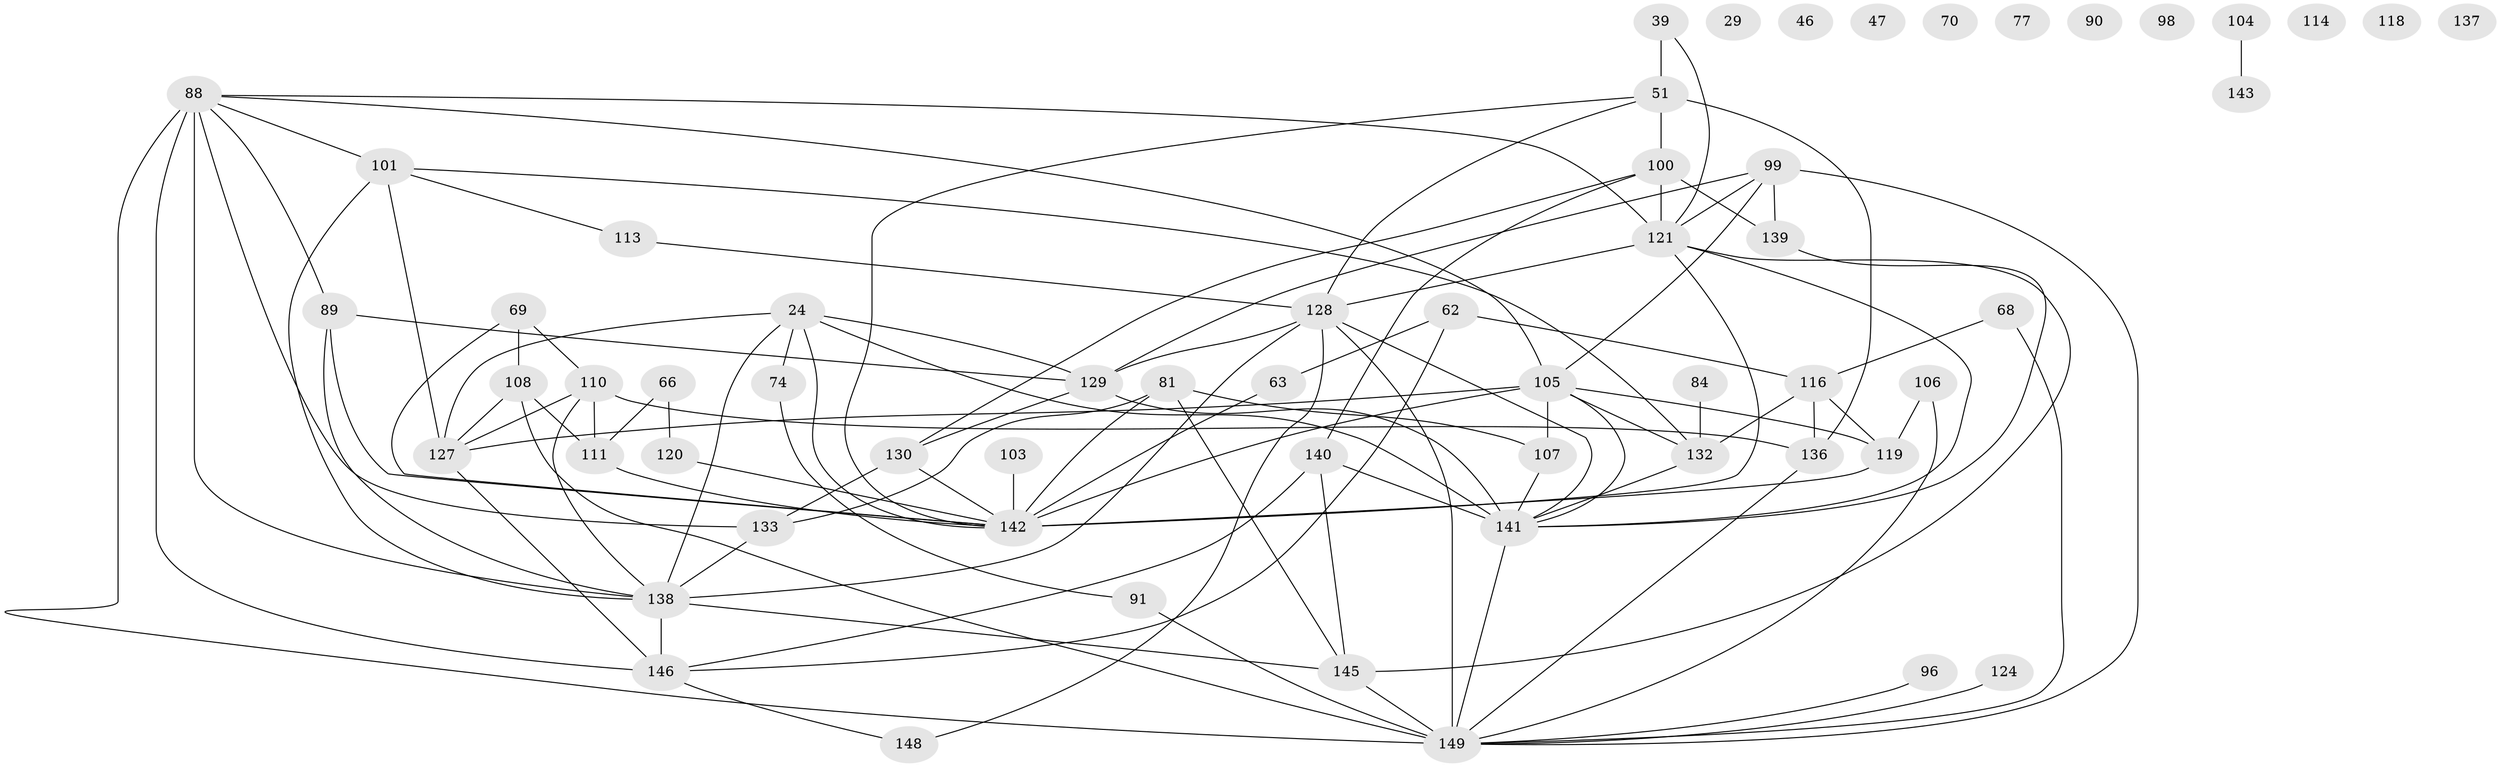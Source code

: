 // original degree distribution, {5: 0.14093959731543623, 2: 0.22818791946308725, 4: 0.2080536912751678, 1: 0.09395973154362416, 3: 0.21476510067114093, 7: 0.020134228187919462, 8: 0.006711409395973154, 0: 0.06711409395973154, 6: 0.020134228187919462}
// Generated by graph-tools (version 1.1) at 2025/43/03/04/25 21:43:04]
// undirected, 59 vertices, 107 edges
graph export_dot {
graph [start="1"]
  node [color=gray90,style=filled];
  24;
  29;
  39 [super="+27"];
  46;
  47;
  51 [super="+5"];
  62;
  63;
  66;
  68;
  69;
  70;
  74;
  77;
  81 [super="+60+65"];
  84;
  88 [super="+42+86+16"];
  89 [super="+14"];
  90;
  91;
  96;
  98;
  99;
  100 [super="+56"];
  101 [super="+57"];
  103;
  104;
  105 [super="+12+97"];
  106;
  107 [super="+85"];
  108 [super="+2"];
  110 [super="+1"];
  111;
  113;
  114;
  116 [super="+37"];
  118;
  119 [super="+43+67"];
  120;
  121 [super="+33+82+87"];
  124 [super="+9+22"];
  127 [super="+10+75+117"];
  128 [super="+25+52+112"];
  129 [super="+23+79"];
  130 [super="+64"];
  132 [super="+53"];
  133 [super="+11+59"];
  136 [super="+8"];
  137;
  138 [super="+94+125"];
  139 [super="+134+126"];
  140 [super="+83"];
  141 [super="+122+123+93"];
  142 [super="+58+135+102"];
  143;
  145;
  146 [super="+54+109"];
  148;
  149 [super="+147+73+144"];
  24 -- 74;
  24 -- 127 [weight=2];
  24 -- 129;
  24 -- 142;
  24 -- 138;
  24 -- 141 [weight=2];
  39 -- 51 [weight=2];
  39 -- 121;
  51 -- 136;
  51 -- 128;
  51 -- 100 [weight=2];
  51 -- 142;
  62 -- 63;
  62 -- 116 [weight=2];
  62 -- 146;
  63 -- 142;
  66 -- 111;
  66 -- 120;
  68 -- 116;
  68 -- 149;
  69 -- 108 [weight=2];
  69 -- 110;
  69 -- 142 [weight=2];
  74 -- 91;
  81 -- 145 [weight=2];
  81 -- 133;
  81 -- 107;
  81 -- 142 [weight=3];
  84 -- 132;
  88 -- 101;
  88 -- 133;
  88 -- 149 [weight=5];
  88 -- 105 [weight=2];
  88 -- 121;
  88 -- 138;
  88 -- 146;
  88 -- 89;
  89 -- 138;
  89 -- 129;
  89 -- 142;
  91 -- 149;
  96 -- 149;
  99 -- 105;
  99 -- 129;
  99 -- 121;
  99 -- 139;
  99 -- 149;
  100 -- 140;
  100 -- 121 [weight=2];
  100 -- 130;
  100 -- 139;
  101 -- 132;
  101 -- 127;
  101 -- 113;
  101 -- 138;
  103 -- 142;
  104 -- 143;
  105 -- 132;
  105 -- 107 [weight=2];
  105 -- 127 [weight=2];
  105 -- 119;
  105 -- 142;
  105 -- 141;
  106 -- 119;
  106 -- 149;
  107 -- 141;
  108 -- 111;
  108 -- 149;
  108 -- 127;
  110 -- 136;
  110 -- 111;
  110 -- 127;
  110 -- 138;
  111 -- 142;
  113 -- 128;
  116 -- 136;
  116 -- 119;
  116 -- 132;
  119 -- 142;
  120 -- 142;
  121 -- 145;
  121 -- 128;
  121 -- 141 [weight=2];
  121 -- 142 [weight=2];
  124 -- 149;
  127 -- 146;
  128 -- 138 [weight=3];
  128 -- 129 [weight=3];
  128 -- 148;
  128 -- 141;
  128 -- 149;
  129 -- 130 [weight=2];
  129 -- 141;
  130 -- 133;
  130 -- 142;
  132 -- 141;
  133 -- 138;
  136 -- 149;
  138 -- 145;
  138 -- 146 [weight=2];
  139 -- 141;
  140 -- 141 [weight=2];
  140 -- 146;
  140 -- 145;
  141 -- 149 [weight=3];
  145 -- 149 [weight=2];
  146 -- 148;
}
